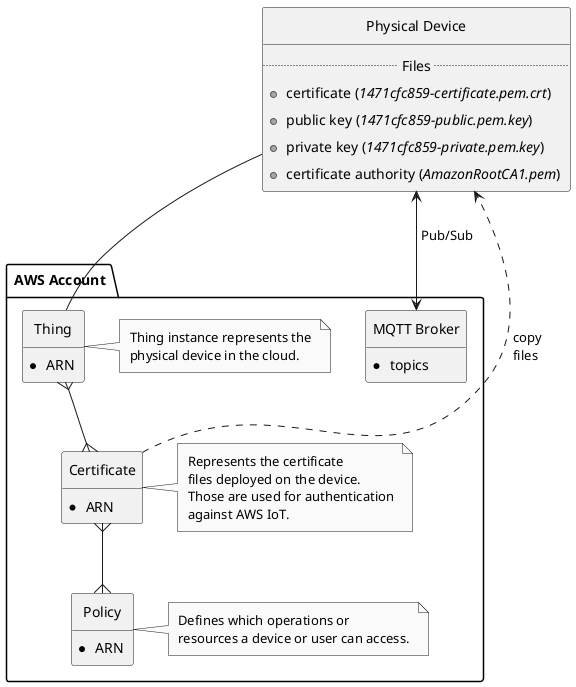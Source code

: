 @startuml
skinparam monochrome true
skinparam padding 4
hide circle
hide methods

package "AWS Account" {

    entity "Thing" as thing {
        * name (//RaspberryPi//)
        * ARN
    }
    note right: Thing instance represents the\nphysical device in the cloud.

    entity "Certificate" as certificate {
        * name (//1471cfc859...//)
        * ARN
    }
    note right: Represents the certificate\nfiles deployed on the device.\nThose are used for authentication\nagainst AWS IoT.

    entity "Policy" as policy {
        * name (//RaspberryPi//)
        * ARN
        * Policy document (JSON)
    }
    note right: Defines which operations or\nresources a device or user can access.

    entity "MQTT Broker" as broker {
        * topics
    }

}

entity "Physical Device" as device {
        .. Files ..
        + certificate (//1471cfc859-certificate.pem.crt//)
        + public key (//1471cfc859-public.pem.key//)
        + private key (//1471cfc859-private.pem.key//)
        + certificate authority (//AmazonRootCA1.pem//)
}

thing }--{ certificate
certificate }--{ policy
device -- thing
certificate ..> device: copy\lfiles
device <--> broker: Pub/Sub


@enduml